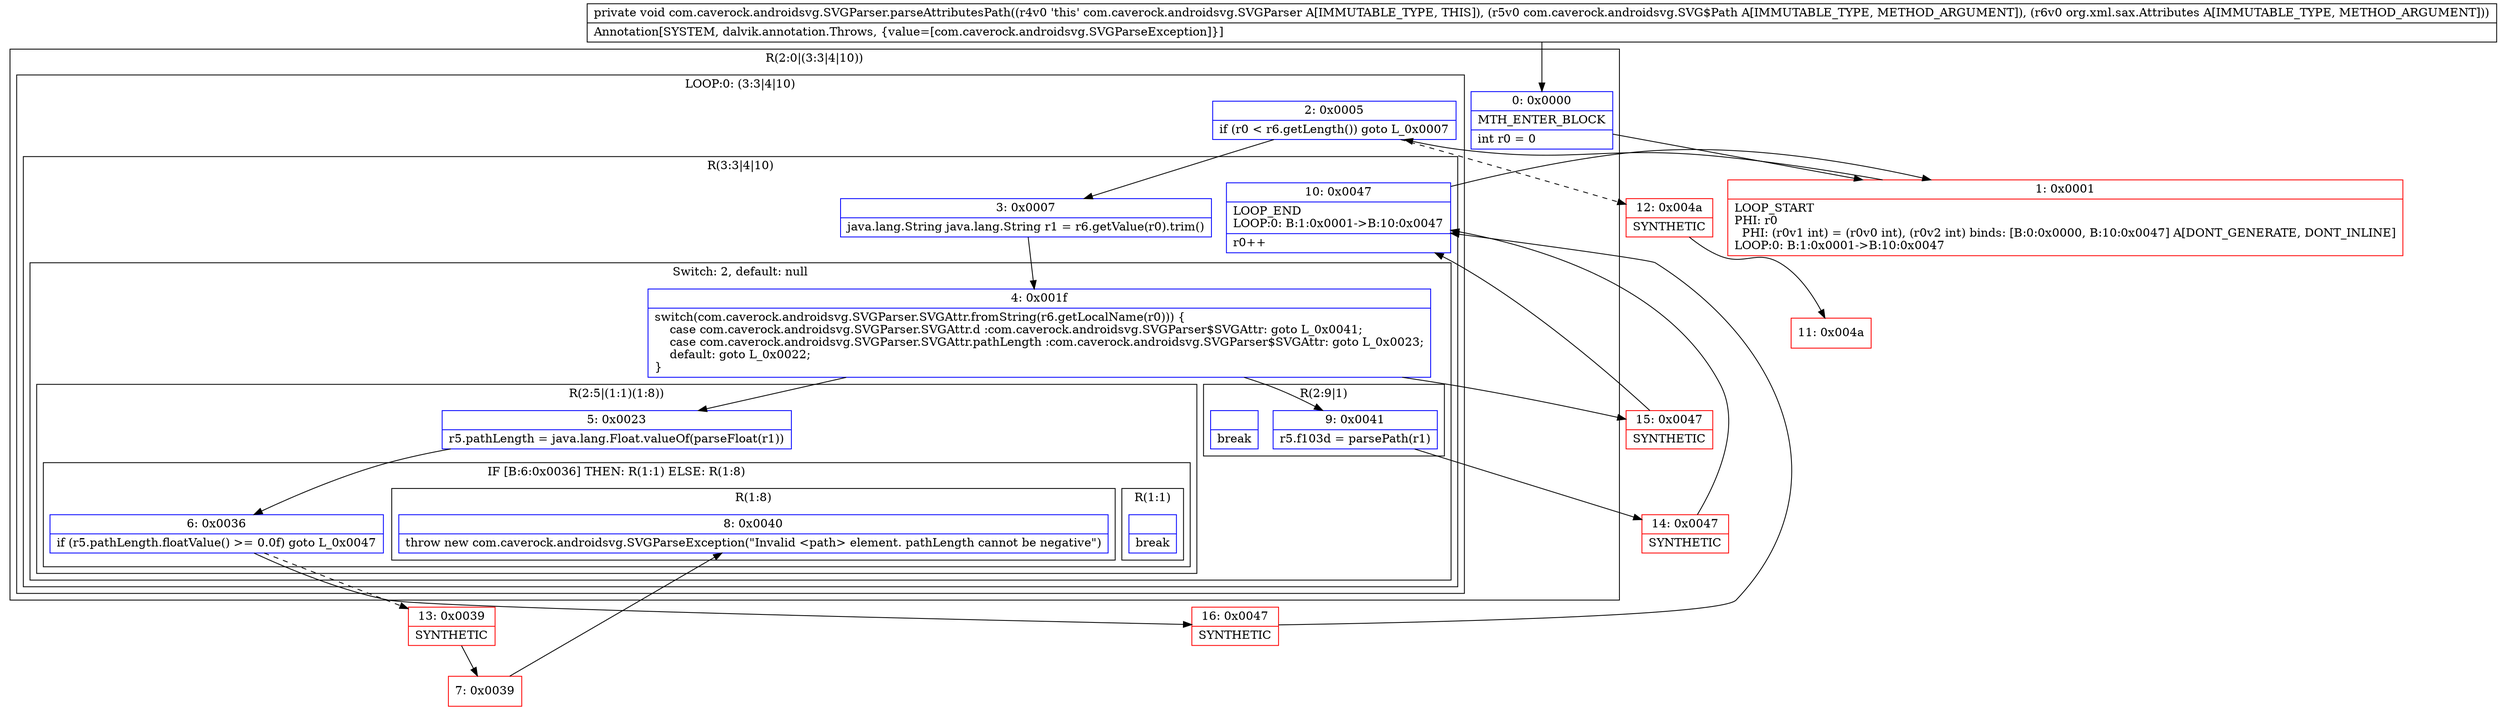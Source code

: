 digraph "CFG forcom.caverock.androidsvg.SVGParser.parseAttributesPath(Lcom\/caverock\/androidsvg\/SVG$Path;Lorg\/xml\/sax\/Attributes;)V" {
subgraph cluster_Region_710712624 {
label = "R(2:0|(3:3|4|10))";
node [shape=record,color=blue];
Node_0 [shape=record,label="{0\:\ 0x0000|MTH_ENTER_BLOCK\l|int r0 = 0\l}"];
subgraph cluster_LoopRegion_2101506736 {
label = "LOOP:0: (3:3|4|10)";
node [shape=record,color=blue];
Node_2 [shape=record,label="{2\:\ 0x0005|if (r0 \< r6.getLength()) goto L_0x0007\l}"];
subgraph cluster_Region_1179347162 {
label = "R(3:3|4|10)";
node [shape=record,color=blue];
Node_3 [shape=record,label="{3\:\ 0x0007|java.lang.String java.lang.String r1 = r6.getValue(r0).trim()\l}"];
subgraph cluster_SwitchRegion_1411396299 {
label = "Switch: 2, default: null";
node [shape=record,color=blue];
Node_4 [shape=record,label="{4\:\ 0x001f|switch(com.caverock.androidsvg.SVGParser.SVGAttr.fromString(r6.getLocalName(r0))) \{\l    case com.caverock.androidsvg.SVGParser.SVGAttr.d :com.caverock.androidsvg.SVGParser$SVGAttr: goto L_0x0041;\l    case com.caverock.androidsvg.SVGParser.SVGAttr.pathLength :com.caverock.androidsvg.SVGParser$SVGAttr: goto L_0x0023;\l    default: goto L_0x0022;\l\}\l}"];
subgraph cluster_Region_450592866 {
label = "R(2:9|1)";
node [shape=record,color=blue];
Node_9 [shape=record,label="{9\:\ 0x0041|r5.f103d = parsePath(r1)\l}"];
Node_InsnContainer_365670289 [shape=record,label="{|break\l}"];
}
subgraph cluster_Region_1952626299 {
label = "R(2:5|(1:1)(1:8))";
node [shape=record,color=blue];
Node_5 [shape=record,label="{5\:\ 0x0023|r5.pathLength = java.lang.Float.valueOf(parseFloat(r1))\l}"];
subgraph cluster_IfRegion_265551667 {
label = "IF [B:6:0x0036] THEN: R(1:1) ELSE: R(1:8)";
node [shape=record,color=blue];
Node_6 [shape=record,label="{6\:\ 0x0036|if (r5.pathLength.floatValue() \>= 0.0f) goto L_0x0047\l}"];
subgraph cluster_Region_1534973787 {
label = "R(1:1)";
node [shape=record,color=blue];
Node_InsnContainer_1689095374 [shape=record,label="{|break\l}"];
}
subgraph cluster_Region_743571693 {
label = "R(1:8)";
node [shape=record,color=blue];
Node_8 [shape=record,label="{8\:\ 0x0040|throw new com.caverock.androidsvg.SVGParseException(\"Invalid \<path\> element. pathLength cannot be negative\")\l}"];
}
}
}
}
Node_10 [shape=record,label="{10\:\ 0x0047|LOOP_END\lLOOP:0: B:1:0x0001\-\>B:10:0x0047\l|r0++\l}"];
}
}
}
Node_1 [shape=record,color=red,label="{1\:\ 0x0001|LOOP_START\lPHI: r0 \l  PHI: (r0v1 int) = (r0v0 int), (r0v2 int) binds: [B:0:0x0000, B:10:0x0047] A[DONT_GENERATE, DONT_INLINE]\lLOOP:0: B:1:0x0001\-\>B:10:0x0047\l}"];
Node_7 [shape=record,color=red,label="{7\:\ 0x0039}"];
Node_11 [shape=record,color=red,label="{11\:\ 0x004a}"];
Node_12 [shape=record,color=red,label="{12\:\ 0x004a|SYNTHETIC\l}"];
Node_13 [shape=record,color=red,label="{13\:\ 0x0039|SYNTHETIC\l}"];
Node_14 [shape=record,color=red,label="{14\:\ 0x0047|SYNTHETIC\l}"];
Node_15 [shape=record,color=red,label="{15\:\ 0x0047|SYNTHETIC\l}"];
Node_16 [shape=record,color=red,label="{16\:\ 0x0047|SYNTHETIC\l}"];
MethodNode[shape=record,label="{private void com.caverock.androidsvg.SVGParser.parseAttributesPath((r4v0 'this' com.caverock.androidsvg.SVGParser A[IMMUTABLE_TYPE, THIS]), (r5v0 com.caverock.androidsvg.SVG$Path A[IMMUTABLE_TYPE, METHOD_ARGUMENT]), (r6v0 org.xml.sax.Attributes A[IMMUTABLE_TYPE, METHOD_ARGUMENT]))  | Annotation[SYSTEM, dalvik.annotation.Throws, \{value=[com.caverock.androidsvg.SVGParseException]\}]\l}"];
MethodNode -> Node_0;
Node_0 -> Node_1;
Node_2 -> Node_3;
Node_2 -> Node_12[style=dashed];
Node_3 -> Node_4;
Node_4 -> Node_5;
Node_4 -> Node_9;
Node_4 -> Node_15;
Node_9 -> Node_14;
Node_5 -> Node_6;
Node_6 -> Node_13[style=dashed];
Node_6 -> Node_16;
Node_10 -> Node_1;
Node_1 -> Node_2;
Node_7 -> Node_8;
Node_12 -> Node_11;
Node_13 -> Node_7;
Node_14 -> Node_10;
Node_15 -> Node_10;
Node_16 -> Node_10;
}

